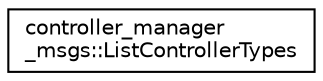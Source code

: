 digraph "Graphical Class Hierarchy"
{
  edge [fontname="Helvetica",fontsize="10",labelfontname="Helvetica",labelfontsize="10"];
  node [fontname="Helvetica",fontsize="10",shape=record];
  rankdir="LR";
  Node1 [label="controller_manager\l_msgs::ListControllerTypes",height=0.2,width=0.4,color="black", fillcolor="white", style="filled",URL="$classcontroller__manager__msgs_1_1_list_controller_types.html"];
}
